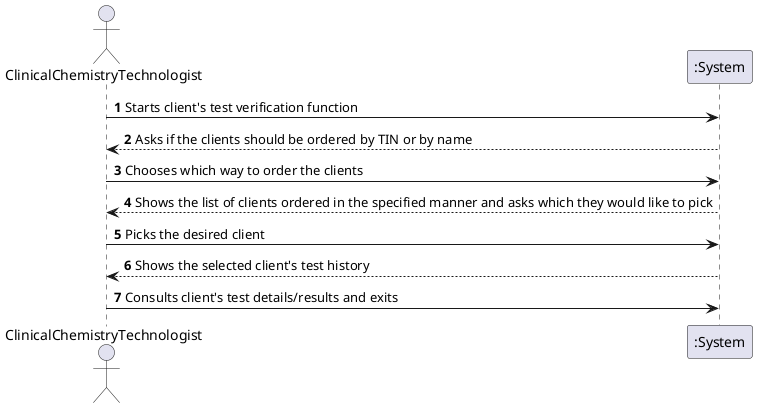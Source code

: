 @startuml

autonumber

actor "ClinicalChemistryTechnologist" as CCT

CCT -> ":System": Starts client's test verification function
":System" --> CCT: Asks if the clients should be ordered by TIN or by name
CCT -> ":System": Chooses which way to order the clients
":System" --> CCT: Shows the list of clients ordered in the specified manner and asks which they would like to pick
CCT -> ":System": Picks the desired client
":System" --> CCT: Shows the selected client's test history
CCT -> ":System": Consults client's test details/results and exits


@enduml